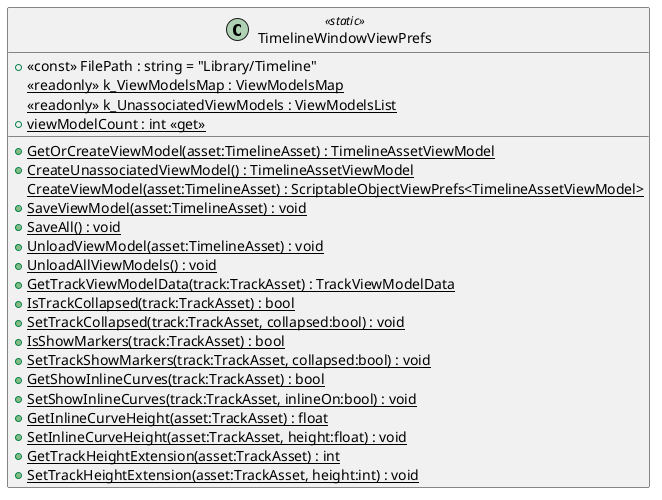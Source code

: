 @startuml
class TimelineWindowViewPrefs <<static>> {
    + <<const>> FilePath : string = "Library/Timeline"
    {static} <<readonly>> k_ViewModelsMap : ViewModelsMap
    {static} <<readonly>> k_UnassociatedViewModels : ViewModelsList
    + {static} viewModelCount : int <<get>>
    + {static} GetOrCreateViewModel(asset:TimelineAsset) : TimelineAssetViewModel
    + {static} CreateUnassociatedViewModel() : TimelineAssetViewModel
    {static} CreateViewModel(asset:TimelineAsset) : ScriptableObjectViewPrefs<TimelineAssetViewModel>
    + {static} SaveViewModel(asset:TimelineAsset) : void
    + {static} SaveAll() : void
    + {static} UnloadViewModel(asset:TimelineAsset) : void
    + {static} UnloadAllViewModels() : void
    + {static} GetTrackViewModelData(track:TrackAsset) : TrackViewModelData
    + {static} IsTrackCollapsed(track:TrackAsset) : bool
    + {static} SetTrackCollapsed(track:TrackAsset, collapsed:bool) : void
    + {static} IsShowMarkers(track:TrackAsset) : bool
    + {static} SetTrackShowMarkers(track:TrackAsset, collapsed:bool) : void
    + {static} GetShowInlineCurves(track:TrackAsset) : bool
    + {static} SetShowInlineCurves(track:TrackAsset, inlineOn:bool) : void
    + {static} GetInlineCurveHeight(asset:TrackAsset) : float
    + {static} SetInlineCurveHeight(asset:TrackAsset, height:float) : void
    + {static} GetTrackHeightExtension(asset:TrackAsset) : int
    + {static} SetTrackHeightExtension(asset:TrackAsset, height:int) : void
}
@enduml
